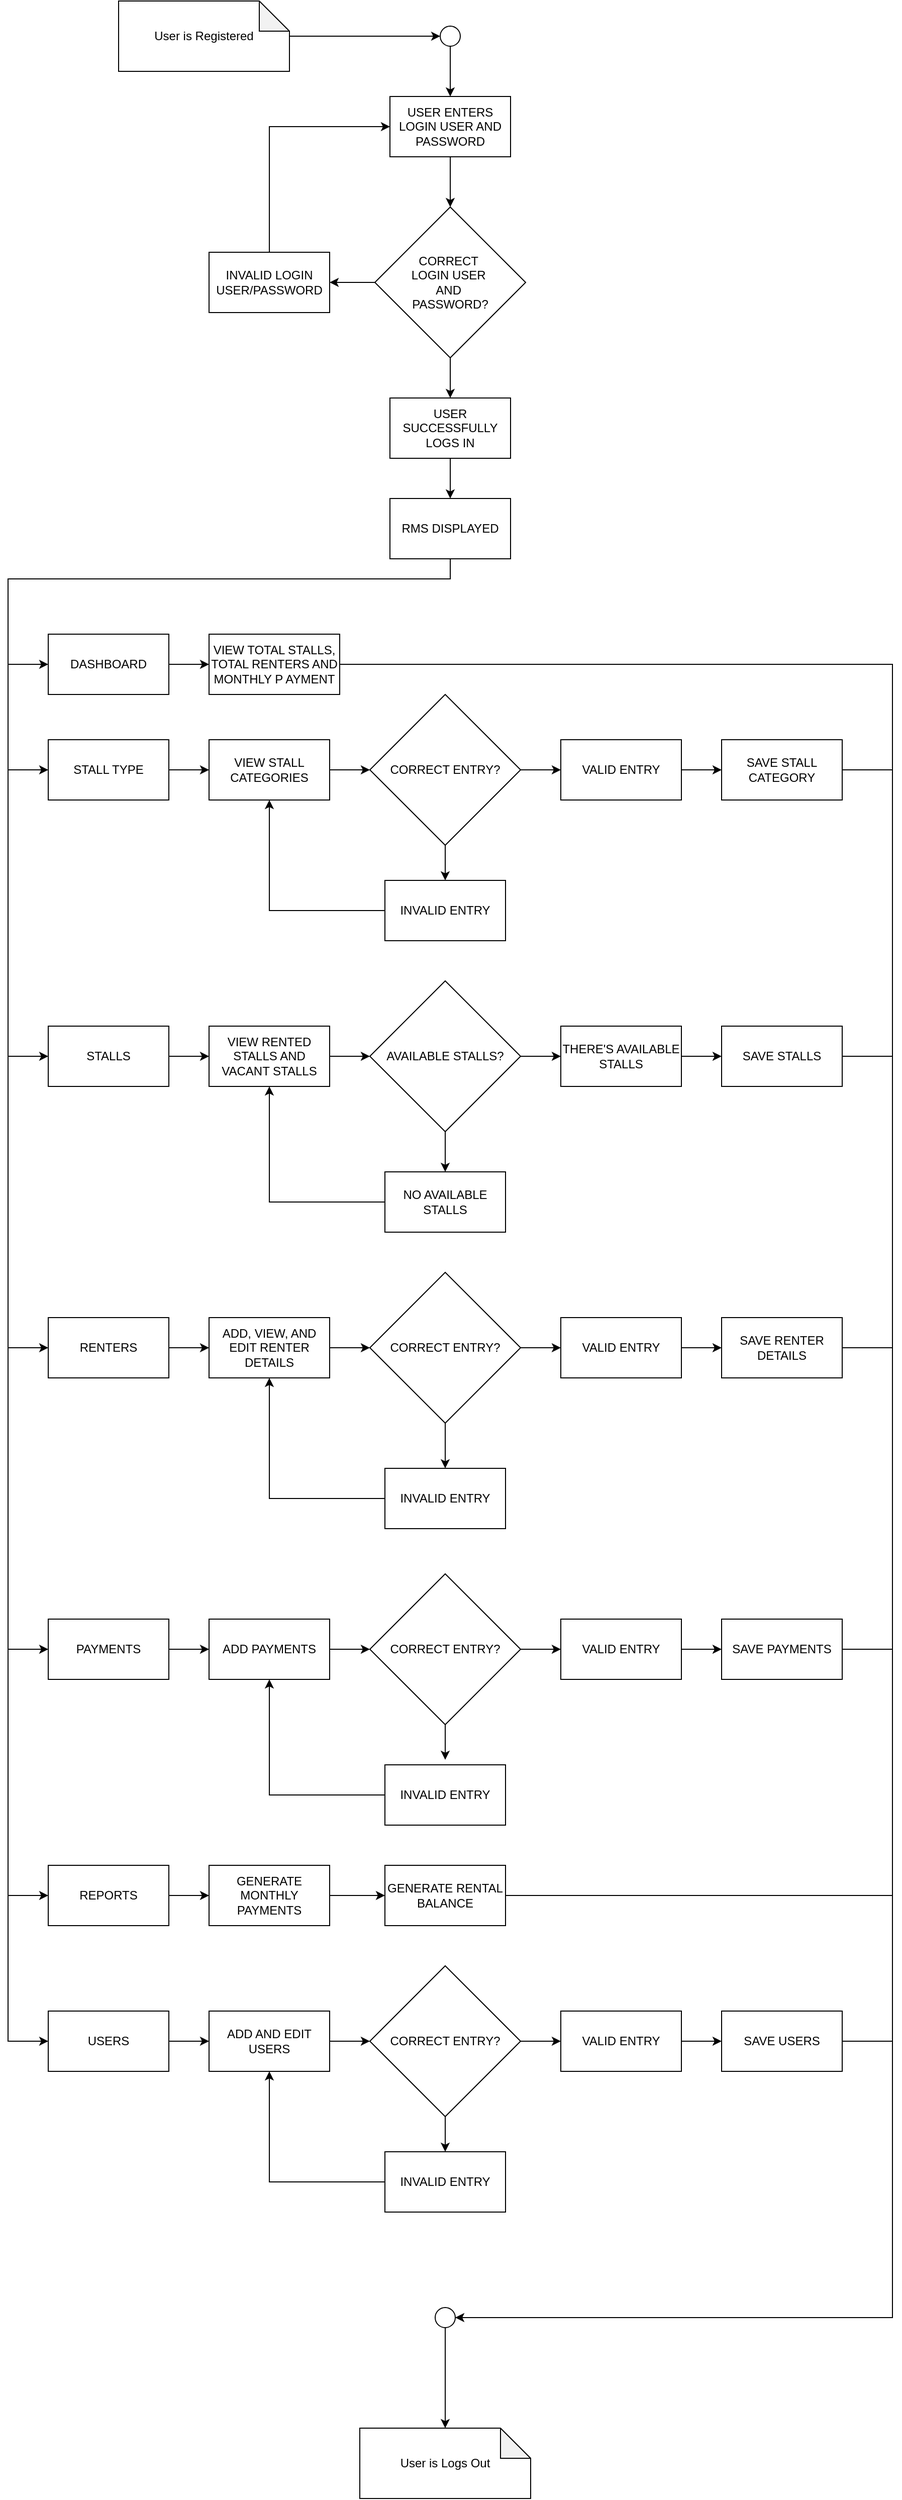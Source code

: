 <mxfile version="25.0.1">
  <diagram name="Page-1" id="4rm_w3GbS4QPZRmgDqCC">
    <mxGraphModel dx="2390" dy="1240" grid="1" gridSize="10" guides="1" tooltips="1" connect="1" arrows="1" fold="1" page="1" pageScale="1" pageWidth="827" pageHeight="1169" math="0" shadow="0">
      <root>
        <mxCell id="0" />
        <mxCell id="1" parent="0" />
        <mxCell id="zmhzkxxj4Uhy-0csrFuB-115" style="edgeStyle=orthogonalEdgeStyle;rounded=0;orthogonalLoop=1;jettySize=auto;html=1;entryX=0;entryY=0.5;entryDx=0;entryDy=0;" edge="1" parent="1" source="zmhzkxxj4Uhy-0csrFuB-3" target="zmhzkxxj4Uhy-0csrFuB-113">
          <mxGeometry relative="1" as="geometry" />
        </mxCell>
        <mxCell id="zmhzkxxj4Uhy-0csrFuB-3" value="User is Registered" style="shape=note;whiteSpace=wrap;html=1;backgroundOutline=1;darkOpacity=0.05;" vertex="1" parent="1">
          <mxGeometry x="590" y="65" width="170" height="70" as="geometry" />
        </mxCell>
        <mxCell id="zmhzkxxj4Uhy-0csrFuB-10" style="edgeStyle=orthogonalEdgeStyle;rounded=0;orthogonalLoop=1;jettySize=auto;html=1;entryX=0.5;entryY=0;entryDx=0;entryDy=0;" edge="1" parent="1" source="zmhzkxxj4Uhy-0csrFuB-4" target="zmhzkxxj4Uhy-0csrFuB-5">
          <mxGeometry relative="1" as="geometry" />
        </mxCell>
        <mxCell id="zmhzkxxj4Uhy-0csrFuB-4" value="USER ENTERS LOGIN USER AND PASSWORD" style="rounded=0;whiteSpace=wrap;html=1;" vertex="1" parent="1">
          <mxGeometry x="860" y="160" width="120" height="60" as="geometry" />
        </mxCell>
        <mxCell id="zmhzkxxj4Uhy-0csrFuB-116" style="edgeStyle=orthogonalEdgeStyle;rounded=0;orthogonalLoop=1;jettySize=auto;html=1;entryX=1;entryY=0.5;entryDx=0;entryDy=0;" edge="1" parent="1" source="zmhzkxxj4Uhy-0csrFuB-5" target="zmhzkxxj4Uhy-0csrFuB-7">
          <mxGeometry relative="1" as="geometry" />
        </mxCell>
        <mxCell id="zmhzkxxj4Uhy-0csrFuB-117" style="edgeStyle=orthogonalEdgeStyle;rounded=0;orthogonalLoop=1;jettySize=auto;html=1;entryX=0.5;entryY=0;entryDx=0;entryDy=0;" edge="1" parent="1" source="zmhzkxxj4Uhy-0csrFuB-5" target="zmhzkxxj4Uhy-0csrFuB-12">
          <mxGeometry relative="1" as="geometry" />
        </mxCell>
        <mxCell id="zmhzkxxj4Uhy-0csrFuB-5" value="CORRECT&amp;nbsp;&lt;div&gt;LOGIN USER&amp;nbsp;&lt;/div&gt;&lt;div&gt;AND&amp;nbsp;&lt;/div&gt;&lt;div&gt;PASSWORD?&lt;/div&gt;" style="rhombus;whiteSpace=wrap;html=1;" vertex="1" parent="1">
          <mxGeometry x="845" y="270" width="150" height="150" as="geometry" />
        </mxCell>
        <mxCell id="zmhzkxxj4Uhy-0csrFuB-118" style="edgeStyle=orthogonalEdgeStyle;rounded=0;orthogonalLoop=1;jettySize=auto;html=1;entryX=0;entryY=0.5;entryDx=0;entryDy=0;" edge="1" parent="1" source="zmhzkxxj4Uhy-0csrFuB-7" target="zmhzkxxj4Uhy-0csrFuB-4">
          <mxGeometry relative="1" as="geometry">
            <Array as="points">
              <mxPoint x="740" y="190" />
            </Array>
          </mxGeometry>
        </mxCell>
        <mxCell id="zmhzkxxj4Uhy-0csrFuB-7" value="INVALID LOGIN USER/PASSWORD" style="rounded=0;whiteSpace=wrap;html=1;" vertex="1" parent="1">
          <mxGeometry x="680" y="315" width="120" height="60" as="geometry" />
        </mxCell>
        <mxCell id="zmhzkxxj4Uhy-0csrFuB-14" style="edgeStyle=orthogonalEdgeStyle;rounded=0;orthogonalLoop=1;jettySize=auto;html=1;entryX=0.5;entryY=0;entryDx=0;entryDy=0;" edge="1" parent="1" source="zmhzkxxj4Uhy-0csrFuB-12" target="zmhzkxxj4Uhy-0csrFuB-13">
          <mxGeometry relative="1" as="geometry" />
        </mxCell>
        <mxCell id="zmhzkxxj4Uhy-0csrFuB-12" value="USER SUCCESSFULLY LOGS IN" style="rounded=0;whiteSpace=wrap;html=1;" vertex="1" parent="1">
          <mxGeometry x="860" y="460" width="120" height="60" as="geometry" />
        </mxCell>
        <mxCell id="zmhzkxxj4Uhy-0csrFuB-39" style="edgeStyle=orthogonalEdgeStyle;rounded=0;orthogonalLoop=1;jettySize=auto;html=1;entryX=0;entryY=0.5;entryDx=0;entryDy=0;" edge="1" parent="1" source="zmhzkxxj4Uhy-0csrFuB-13" target="zmhzkxxj4Uhy-0csrFuB-17">
          <mxGeometry relative="1" as="geometry">
            <Array as="points">
              <mxPoint x="920" y="640" />
              <mxPoint x="480" y="640" />
              <mxPoint x="480" y="725" />
            </Array>
          </mxGeometry>
        </mxCell>
        <mxCell id="zmhzkxxj4Uhy-0csrFuB-40" style="edgeStyle=orthogonalEdgeStyle;rounded=0;orthogonalLoop=1;jettySize=auto;html=1;entryX=0;entryY=0.5;entryDx=0;entryDy=0;" edge="1" parent="1" source="zmhzkxxj4Uhy-0csrFuB-13" target="zmhzkxxj4Uhy-0csrFuB-18">
          <mxGeometry relative="1" as="geometry">
            <Array as="points">
              <mxPoint x="920" y="640" />
              <mxPoint x="480" y="640" />
              <mxPoint x="480" y="830" />
            </Array>
          </mxGeometry>
        </mxCell>
        <mxCell id="zmhzkxxj4Uhy-0csrFuB-41" style="edgeStyle=orthogonalEdgeStyle;rounded=0;orthogonalLoop=1;jettySize=auto;html=1;entryX=0;entryY=0.5;entryDx=0;entryDy=0;" edge="1" parent="1" source="zmhzkxxj4Uhy-0csrFuB-13" target="zmhzkxxj4Uhy-0csrFuB-19">
          <mxGeometry relative="1" as="geometry">
            <Array as="points">
              <mxPoint x="920" y="640" />
              <mxPoint x="480" y="640" />
              <mxPoint x="480" y="1115" />
            </Array>
          </mxGeometry>
        </mxCell>
        <mxCell id="zmhzkxxj4Uhy-0csrFuB-42" style="edgeStyle=orthogonalEdgeStyle;rounded=0;orthogonalLoop=1;jettySize=auto;html=1;entryX=0;entryY=0.5;entryDx=0;entryDy=0;" edge="1" parent="1" source="zmhzkxxj4Uhy-0csrFuB-13" target="zmhzkxxj4Uhy-0csrFuB-20">
          <mxGeometry relative="1" as="geometry">
            <Array as="points">
              <mxPoint x="920" y="640" />
              <mxPoint x="480" y="640" />
              <mxPoint x="480" y="1405" />
            </Array>
          </mxGeometry>
        </mxCell>
        <mxCell id="zmhzkxxj4Uhy-0csrFuB-43" style="edgeStyle=orthogonalEdgeStyle;rounded=0;orthogonalLoop=1;jettySize=auto;html=1;entryX=0;entryY=0.5;entryDx=0;entryDy=0;" edge="1" parent="1" source="zmhzkxxj4Uhy-0csrFuB-13" target="zmhzkxxj4Uhy-0csrFuB-21">
          <mxGeometry relative="1" as="geometry">
            <Array as="points">
              <mxPoint x="920" y="640" />
              <mxPoint x="480" y="640" />
              <mxPoint x="480" y="1705" />
            </Array>
          </mxGeometry>
        </mxCell>
        <mxCell id="zmhzkxxj4Uhy-0csrFuB-44" style="edgeStyle=orthogonalEdgeStyle;rounded=0;orthogonalLoop=1;jettySize=auto;html=1;entryX=0;entryY=0.5;entryDx=0;entryDy=0;" edge="1" parent="1" source="zmhzkxxj4Uhy-0csrFuB-13" target="zmhzkxxj4Uhy-0csrFuB-22">
          <mxGeometry relative="1" as="geometry">
            <Array as="points">
              <mxPoint x="920" y="640" />
              <mxPoint x="480" y="640" />
              <mxPoint x="480" y="1950" />
            </Array>
          </mxGeometry>
        </mxCell>
        <mxCell id="zmhzkxxj4Uhy-0csrFuB-45" style="edgeStyle=orthogonalEdgeStyle;rounded=0;orthogonalLoop=1;jettySize=auto;html=1;entryX=0;entryY=0.5;entryDx=0;entryDy=0;" edge="1" parent="1" source="zmhzkxxj4Uhy-0csrFuB-13" target="zmhzkxxj4Uhy-0csrFuB-23">
          <mxGeometry relative="1" as="geometry">
            <Array as="points">
              <mxPoint x="920" y="640" />
              <mxPoint x="480" y="640" />
              <mxPoint x="480" y="2095" />
            </Array>
          </mxGeometry>
        </mxCell>
        <mxCell id="zmhzkxxj4Uhy-0csrFuB-13" value="RMS DISPLAYED" style="rounded=0;whiteSpace=wrap;html=1;" vertex="1" parent="1">
          <mxGeometry x="860" y="560" width="120" height="60" as="geometry" />
        </mxCell>
        <mxCell id="zmhzkxxj4Uhy-0csrFuB-26" style="edgeStyle=orthogonalEdgeStyle;rounded=0;orthogonalLoop=1;jettySize=auto;html=1;entryX=0;entryY=0.5;entryDx=0;entryDy=0;" edge="1" parent="1" source="zmhzkxxj4Uhy-0csrFuB-17" target="zmhzkxxj4Uhy-0csrFuB-25">
          <mxGeometry relative="1" as="geometry" />
        </mxCell>
        <mxCell id="zmhzkxxj4Uhy-0csrFuB-17" value="DASHBOARD" style="rounded=0;whiteSpace=wrap;html=1;" vertex="1" parent="1">
          <mxGeometry x="520" y="695" width="120" height="60" as="geometry" />
        </mxCell>
        <mxCell id="zmhzkxxj4Uhy-0csrFuB-29" style="edgeStyle=orthogonalEdgeStyle;rounded=0;orthogonalLoop=1;jettySize=auto;html=1;" edge="1" parent="1" source="zmhzkxxj4Uhy-0csrFuB-18" target="zmhzkxxj4Uhy-0csrFuB-28">
          <mxGeometry relative="1" as="geometry" />
        </mxCell>
        <mxCell id="zmhzkxxj4Uhy-0csrFuB-18" value="STALL TYPE" style="rounded=0;whiteSpace=wrap;html=1;" vertex="1" parent="1">
          <mxGeometry x="520" y="800" width="120" height="60" as="geometry" />
        </mxCell>
        <mxCell id="zmhzkxxj4Uhy-0csrFuB-96" style="edgeStyle=orthogonalEdgeStyle;rounded=0;orthogonalLoop=1;jettySize=auto;html=1;entryX=0;entryY=0.5;entryDx=0;entryDy=0;" edge="1" parent="1" source="zmhzkxxj4Uhy-0csrFuB-19" target="zmhzkxxj4Uhy-0csrFuB-32">
          <mxGeometry relative="1" as="geometry" />
        </mxCell>
        <mxCell id="zmhzkxxj4Uhy-0csrFuB-19" value="STALLS" style="rounded=0;whiteSpace=wrap;html=1;" vertex="1" parent="1">
          <mxGeometry x="520" y="1085" width="120" height="60" as="geometry" />
        </mxCell>
        <mxCell id="zmhzkxxj4Uhy-0csrFuB-47" style="edgeStyle=orthogonalEdgeStyle;rounded=0;orthogonalLoop=1;jettySize=auto;html=1;entryX=0;entryY=0.5;entryDx=0;entryDy=0;" edge="1" parent="1" source="zmhzkxxj4Uhy-0csrFuB-20" target="zmhzkxxj4Uhy-0csrFuB-34">
          <mxGeometry relative="1" as="geometry" />
        </mxCell>
        <mxCell id="zmhzkxxj4Uhy-0csrFuB-20" value="RENTERS" style="rounded=0;whiteSpace=wrap;html=1;" vertex="1" parent="1">
          <mxGeometry x="520" y="1375" width="120" height="60" as="geometry" />
        </mxCell>
        <mxCell id="zmhzkxxj4Uhy-0csrFuB-48" style="edgeStyle=orthogonalEdgeStyle;rounded=0;orthogonalLoop=1;jettySize=auto;html=1;entryX=0;entryY=0.5;entryDx=0;entryDy=0;" edge="1" parent="1" source="zmhzkxxj4Uhy-0csrFuB-21" target="zmhzkxxj4Uhy-0csrFuB-33">
          <mxGeometry relative="1" as="geometry" />
        </mxCell>
        <mxCell id="zmhzkxxj4Uhy-0csrFuB-21" value="PAYMENTS" style="rounded=0;whiteSpace=wrap;html=1;" vertex="1" parent="1">
          <mxGeometry x="520" y="1675" width="120" height="60" as="geometry" />
        </mxCell>
        <mxCell id="zmhzkxxj4Uhy-0csrFuB-49" style="edgeStyle=orthogonalEdgeStyle;rounded=0;orthogonalLoop=1;jettySize=auto;html=1;entryX=0;entryY=0.5;entryDx=0;entryDy=0;" edge="1" parent="1" source="zmhzkxxj4Uhy-0csrFuB-22" target="zmhzkxxj4Uhy-0csrFuB-35">
          <mxGeometry relative="1" as="geometry" />
        </mxCell>
        <mxCell id="zmhzkxxj4Uhy-0csrFuB-22" value="REPORTS" style="rounded=0;whiteSpace=wrap;html=1;" vertex="1" parent="1">
          <mxGeometry x="520" y="1920" width="120" height="60" as="geometry" />
        </mxCell>
        <mxCell id="zmhzkxxj4Uhy-0csrFuB-50" style="edgeStyle=orthogonalEdgeStyle;rounded=0;orthogonalLoop=1;jettySize=auto;html=1;entryX=0;entryY=0.5;entryDx=0;entryDy=0;" edge="1" parent="1" source="zmhzkxxj4Uhy-0csrFuB-23" target="zmhzkxxj4Uhy-0csrFuB-37">
          <mxGeometry relative="1" as="geometry" />
        </mxCell>
        <mxCell id="zmhzkxxj4Uhy-0csrFuB-23" value="USERS" style="rounded=0;whiteSpace=wrap;html=1;" vertex="1" parent="1">
          <mxGeometry x="520" y="2065" width="120" height="60" as="geometry" />
        </mxCell>
        <mxCell id="zmhzkxxj4Uhy-0csrFuB-126" style="edgeStyle=orthogonalEdgeStyle;rounded=0;orthogonalLoop=1;jettySize=auto;html=1;entryX=0;entryY=0.5;entryDx=0;entryDy=0;" edge="1" parent="1" source="zmhzkxxj4Uhy-0csrFuB-25" target="zmhzkxxj4Uhy-0csrFuB-119">
          <mxGeometry relative="1" as="geometry">
            <Array as="points">
              <mxPoint x="1360" y="725" />
              <mxPoint x="1360" y="2370" />
            </Array>
          </mxGeometry>
        </mxCell>
        <mxCell id="zmhzkxxj4Uhy-0csrFuB-25" value="VIEW TOTAL STALLS, TOTAL RENTERS AND MONTHLY P AYMENT" style="rounded=0;whiteSpace=wrap;html=1;" vertex="1" parent="1">
          <mxGeometry x="680" y="695" width="130" height="60" as="geometry" />
        </mxCell>
        <mxCell id="zmhzkxxj4Uhy-0csrFuB-66" style="edgeStyle=orthogonalEdgeStyle;rounded=0;orthogonalLoop=1;jettySize=auto;html=1;entryX=0;entryY=0.5;entryDx=0;entryDy=0;" edge="1" parent="1" source="zmhzkxxj4Uhy-0csrFuB-28" target="zmhzkxxj4Uhy-0csrFuB-65">
          <mxGeometry relative="1" as="geometry" />
        </mxCell>
        <mxCell id="zmhzkxxj4Uhy-0csrFuB-28" value="VIEW STALL CATEGORIES" style="rounded=0;whiteSpace=wrap;html=1;" vertex="1" parent="1">
          <mxGeometry x="680" y="800" width="120" height="60" as="geometry" />
        </mxCell>
        <mxCell id="zmhzkxxj4Uhy-0csrFuB-63" style="edgeStyle=orthogonalEdgeStyle;rounded=0;orthogonalLoop=1;jettySize=auto;html=1;entryX=0;entryY=0.5;entryDx=0;entryDy=0;" edge="1" parent="1" source="zmhzkxxj4Uhy-0csrFuB-31" target="zmhzkxxj4Uhy-0csrFuB-62">
          <mxGeometry relative="1" as="geometry" />
        </mxCell>
        <mxCell id="zmhzkxxj4Uhy-0csrFuB-31" value="THERE&#39;S AVAILABLE STALLS" style="rounded=0;whiteSpace=wrap;html=1;" vertex="1" parent="1">
          <mxGeometry x="1030" y="1085" width="120" height="60" as="geometry" />
        </mxCell>
        <mxCell id="zmhzkxxj4Uhy-0csrFuB-56" style="edgeStyle=orthogonalEdgeStyle;rounded=0;orthogonalLoop=1;jettySize=auto;html=1;entryX=0;entryY=0.5;entryDx=0;entryDy=0;" edge="1" parent="1" source="zmhzkxxj4Uhy-0csrFuB-32" target="zmhzkxxj4Uhy-0csrFuB-54">
          <mxGeometry relative="1" as="geometry" />
        </mxCell>
        <mxCell id="zmhzkxxj4Uhy-0csrFuB-32" value="VIEW RENTED STALLS AND VACANT STALLS" style="rounded=0;whiteSpace=wrap;html=1;" vertex="1" parent="1">
          <mxGeometry x="680" y="1085" width="120" height="60" as="geometry" />
        </mxCell>
        <mxCell id="zmhzkxxj4Uhy-0csrFuB-104" style="edgeStyle=orthogonalEdgeStyle;rounded=0;orthogonalLoop=1;jettySize=auto;html=1;entryX=0;entryY=0.5;entryDx=0;entryDy=0;" edge="1" parent="1" source="zmhzkxxj4Uhy-0csrFuB-33" target="zmhzkxxj4Uhy-0csrFuB-86">
          <mxGeometry relative="1" as="geometry" />
        </mxCell>
        <mxCell id="zmhzkxxj4Uhy-0csrFuB-33" value="ADD PAYMENTS" style="rounded=0;whiteSpace=wrap;html=1;" vertex="1" parent="1">
          <mxGeometry x="680" y="1675" width="120" height="60" as="geometry" />
        </mxCell>
        <mxCell id="zmhzkxxj4Uhy-0csrFuB-107" style="edgeStyle=orthogonalEdgeStyle;rounded=0;orthogonalLoop=1;jettySize=auto;html=1;entryX=0;entryY=0.5;entryDx=0;entryDy=0;" edge="1" parent="1" source="zmhzkxxj4Uhy-0csrFuB-34" target="zmhzkxxj4Uhy-0csrFuB-82">
          <mxGeometry relative="1" as="geometry" />
        </mxCell>
        <mxCell id="zmhzkxxj4Uhy-0csrFuB-34" value="ADD, VIEW, AND EDIT RENTER DETAILS" style="rounded=0;whiteSpace=wrap;html=1;" vertex="1" parent="1">
          <mxGeometry x="680" y="1375" width="120" height="60" as="geometry" />
        </mxCell>
        <mxCell id="zmhzkxxj4Uhy-0csrFuB-52" style="edgeStyle=orthogonalEdgeStyle;rounded=0;orthogonalLoop=1;jettySize=auto;html=1;" edge="1" parent="1" source="zmhzkxxj4Uhy-0csrFuB-35" target="zmhzkxxj4Uhy-0csrFuB-36">
          <mxGeometry relative="1" as="geometry" />
        </mxCell>
        <mxCell id="zmhzkxxj4Uhy-0csrFuB-35" value="GENERATE MONTHLY PAYMENTS" style="rounded=0;whiteSpace=wrap;html=1;" vertex="1" parent="1">
          <mxGeometry x="680" y="1920" width="120" height="60" as="geometry" />
        </mxCell>
        <mxCell id="zmhzkxxj4Uhy-0csrFuB-125" style="edgeStyle=orthogonalEdgeStyle;rounded=0;orthogonalLoop=1;jettySize=auto;html=1;entryX=0;entryY=0.5;entryDx=0;entryDy=0;" edge="1" parent="1" source="zmhzkxxj4Uhy-0csrFuB-36" target="zmhzkxxj4Uhy-0csrFuB-119">
          <mxGeometry relative="1" as="geometry">
            <Array as="points">
              <mxPoint x="1360" y="1950" />
              <mxPoint x="1360" y="2370" />
            </Array>
          </mxGeometry>
        </mxCell>
        <mxCell id="zmhzkxxj4Uhy-0csrFuB-36" value="GENERATE RENTAL BALANCE" style="rounded=0;whiteSpace=wrap;html=1;" vertex="1" parent="1">
          <mxGeometry x="855" y="1920" width="120" height="60" as="geometry" />
        </mxCell>
        <mxCell id="zmhzkxxj4Uhy-0csrFuB-97" style="edgeStyle=orthogonalEdgeStyle;rounded=0;orthogonalLoop=1;jettySize=auto;html=1;entryX=0;entryY=0.5;entryDx=0;entryDy=0;" edge="1" parent="1" source="zmhzkxxj4Uhy-0csrFuB-37" target="zmhzkxxj4Uhy-0csrFuB-90">
          <mxGeometry relative="1" as="geometry" />
        </mxCell>
        <mxCell id="zmhzkxxj4Uhy-0csrFuB-37" value="ADD AND EDIT USERS" style="rounded=0;whiteSpace=wrap;html=1;" vertex="1" parent="1">
          <mxGeometry x="680" y="2065" width="120" height="60" as="geometry" />
        </mxCell>
        <mxCell id="zmhzkxxj4Uhy-0csrFuB-57" style="edgeStyle=orthogonalEdgeStyle;rounded=0;orthogonalLoop=1;jettySize=auto;html=1;entryX=0;entryY=0.5;entryDx=0;entryDy=0;" edge="1" parent="1" source="zmhzkxxj4Uhy-0csrFuB-54" target="zmhzkxxj4Uhy-0csrFuB-31">
          <mxGeometry relative="1" as="geometry" />
        </mxCell>
        <mxCell id="zmhzkxxj4Uhy-0csrFuB-54" value="AVAILABLE STALLS?" style="rhombus;whiteSpace=wrap;html=1;" vertex="1" parent="1">
          <mxGeometry x="840" y="1040" width="150" height="150" as="geometry" />
        </mxCell>
        <mxCell id="zmhzkxxj4Uhy-0csrFuB-61" style="edgeStyle=orthogonalEdgeStyle;rounded=0;orthogonalLoop=1;jettySize=auto;html=1;entryX=0.5;entryY=1;entryDx=0;entryDy=0;" edge="1" parent="1" source="zmhzkxxj4Uhy-0csrFuB-59" target="zmhzkxxj4Uhy-0csrFuB-32">
          <mxGeometry relative="1" as="geometry" />
        </mxCell>
        <mxCell id="zmhzkxxj4Uhy-0csrFuB-59" value="NO AVAILABLE STALLS" style="rounded=0;whiteSpace=wrap;html=1;" vertex="1" parent="1">
          <mxGeometry x="855" y="1230" width="120" height="60" as="geometry" />
        </mxCell>
        <mxCell id="zmhzkxxj4Uhy-0csrFuB-60" style="edgeStyle=orthogonalEdgeStyle;rounded=0;orthogonalLoop=1;jettySize=auto;html=1;entryX=0.5;entryY=0;entryDx=0;entryDy=0;" edge="1" parent="1" source="zmhzkxxj4Uhy-0csrFuB-54" target="zmhzkxxj4Uhy-0csrFuB-59">
          <mxGeometry relative="1" as="geometry" />
        </mxCell>
        <mxCell id="zmhzkxxj4Uhy-0csrFuB-120" style="edgeStyle=orthogonalEdgeStyle;rounded=0;orthogonalLoop=1;jettySize=auto;html=1;entryX=0;entryY=0.5;entryDx=0;entryDy=0;" edge="1" parent="1" source="zmhzkxxj4Uhy-0csrFuB-62" target="zmhzkxxj4Uhy-0csrFuB-119">
          <mxGeometry relative="1" as="geometry">
            <Array as="points">
              <mxPoint x="1360" y="1115" />
              <mxPoint x="1360" y="2370" />
            </Array>
          </mxGeometry>
        </mxCell>
        <mxCell id="zmhzkxxj4Uhy-0csrFuB-62" value="SAVE STALLS" style="rounded=0;whiteSpace=wrap;html=1;" vertex="1" parent="1">
          <mxGeometry x="1190" y="1085" width="120" height="60" as="geometry" />
        </mxCell>
        <mxCell id="zmhzkxxj4Uhy-0csrFuB-70" style="edgeStyle=orthogonalEdgeStyle;rounded=0;orthogonalLoop=1;jettySize=auto;html=1;entryX=0.5;entryY=0;entryDx=0;entryDy=0;" edge="1" parent="1" source="zmhzkxxj4Uhy-0csrFuB-65" target="zmhzkxxj4Uhy-0csrFuB-69">
          <mxGeometry relative="1" as="geometry" />
        </mxCell>
        <mxCell id="zmhzkxxj4Uhy-0csrFuB-95" style="edgeStyle=orthogonalEdgeStyle;rounded=0;orthogonalLoop=1;jettySize=auto;html=1;entryX=0;entryY=0.5;entryDx=0;entryDy=0;" edge="1" parent="1" source="zmhzkxxj4Uhy-0csrFuB-65" target="zmhzkxxj4Uhy-0csrFuB-71">
          <mxGeometry relative="1" as="geometry" />
        </mxCell>
        <mxCell id="zmhzkxxj4Uhy-0csrFuB-65" value="CORRECT ENTRY?" style="rhombus;whiteSpace=wrap;html=1;" vertex="1" parent="1">
          <mxGeometry x="840" y="755" width="150" height="150" as="geometry" />
        </mxCell>
        <mxCell id="zmhzkxxj4Uhy-0csrFuB-72" style="edgeStyle=orthogonalEdgeStyle;rounded=0;orthogonalLoop=1;jettySize=auto;html=1;entryX=0.5;entryY=1;entryDx=0;entryDy=0;" edge="1" parent="1" source="zmhzkxxj4Uhy-0csrFuB-69" target="zmhzkxxj4Uhy-0csrFuB-28">
          <mxGeometry relative="1" as="geometry" />
        </mxCell>
        <mxCell id="zmhzkxxj4Uhy-0csrFuB-69" value="INVALID ENTRY" style="rounded=0;whiteSpace=wrap;html=1;" vertex="1" parent="1">
          <mxGeometry x="855" y="940" width="120" height="60" as="geometry" />
        </mxCell>
        <mxCell id="zmhzkxxj4Uhy-0csrFuB-74" style="edgeStyle=orthogonalEdgeStyle;rounded=0;orthogonalLoop=1;jettySize=auto;html=1;entryX=0;entryY=0.5;entryDx=0;entryDy=0;" edge="1" parent="1" source="zmhzkxxj4Uhy-0csrFuB-71" target="zmhzkxxj4Uhy-0csrFuB-73">
          <mxGeometry relative="1" as="geometry" />
        </mxCell>
        <mxCell id="zmhzkxxj4Uhy-0csrFuB-71" value="VALID ENTRY" style="rounded=0;whiteSpace=wrap;html=1;" vertex="1" parent="1">
          <mxGeometry x="1030" y="800" width="120" height="60" as="geometry" />
        </mxCell>
        <mxCell id="zmhzkxxj4Uhy-0csrFuB-127" style="edgeStyle=orthogonalEdgeStyle;rounded=0;orthogonalLoop=1;jettySize=auto;html=1;entryX=1;entryY=0.5;entryDx=0;entryDy=0;" edge="1" parent="1" source="zmhzkxxj4Uhy-0csrFuB-73" target="zmhzkxxj4Uhy-0csrFuB-119">
          <mxGeometry relative="1" as="geometry">
            <Array as="points">
              <mxPoint x="1360" y="830" />
              <mxPoint x="1360" y="2370" />
            </Array>
          </mxGeometry>
        </mxCell>
        <mxCell id="zmhzkxxj4Uhy-0csrFuB-73" value="SAVE STALL CATEGORY" style="rounded=0;whiteSpace=wrap;html=1;" vertex="1" parent="1">
          <mxGeometry x="1190" y="800" width="120" height="60" as="geometry" />
        </mxCell>
        <mxCell id="zmhzkxxj4Uhy-0csrFuB-108" style="edgeStyle=orthogonalEdgeStyle;rounded=0;orthogonalLoop=1;jettySize=auto;html=1;entryX=0;entryY=0.5;entryDx=0;entryDy=0;" edge="1" parent="1" source="zmhzkxxj4Uhy-0csrFuB-82" target="zmhzkxxj4Uhy-0csrFuB-84">
          <mxGeometry relative="1" as="geometry" />
        </mxCell>
        <mxCell id="zmhzkxxj4Uhy-0csrFuB-110" style="edgeStyle=orthogonalEdgeStyle;rounded=0;orthogonalLoop=1;jettySize=auto;html=1;entryX=0.5;entryY=0;entryDx=0;entryDy=0;" edge="1" parent="1" source="zmhzkxxj4Uhy-0csrFuB-82" target="zmhzkxxj4Uhy-0csrFuB-83">
          <mxGeometry relative="1" as="geometry" />
        </mxCell>
        <mxCell id="zmhzkxxj4Uhy-0csrFuB-82" value="CORRECT ENTRY?" style="rhombus;whiteSpace=wrap;html=1;" vertex="1" parent="1">
          <mxGeometry x="840" y="1330" width="150" height="150" as="geometry" />
        </mxCell>
        <mxCell id="zmhzkxxj4Uhy-0csrFuB-111" style="edgeStyle=orthogonalEdgeStyle;rounded=0;orthogonalLoop=1;jettySize=auto;html=1;" edge="1" parent="1" source="zmhzkxxj4Uhy-0csrFuB-83" target="zmhzkxxj4Uhy-0csrFuB-34">
          <mxGeometry relative="1" as="geometry" />
        </mxCell>
        <mxCell id="zmhzkxxj4Uhy-0csrFuB-83" value="INVALID ENTRY" style="rounded=0;whiteSpace=wrap;html=1;" vertex="1" parent="1">
          <mxGeometry x="855" y="1525" width="120" height="60" as="geometry" />
        </mxCell>
        <mxCell id="zmhzkxxj4Uhy-0csrFuB-109" style="edgeStyle=orthogonalEdgeStyle;rounded=0;orthogonalLoop=1;jettySize=auto;html=1;entryX=0;entryY=0.5;entryDx=0;entryDy=0;" edge="1" parent="1" source="zmhzkxxj4Uhy-0csrFuB-84" target="zmhzkxxj4Uhy-0csrFuB-85">
          <mxGeometry relative="1" as="geometry" />
        </mxCell>
        <mxCell id="zmhzkxxj4Uhy-0csrFuB-84" value="VALID ENTRY" style="rounded=0;whiteSpace=wrap;html=1;" vertex="1" parent="1">
          <mxGeometry x="1030" y="1375" width="120" height="60" as="geometry" />
        </mxCell>
        <mxCell id="zmhzkxxj4Uhy-0csrFuB-122" style="edgeStyle=orthogonalEdgeStyle;rounded=0;orthogonalLoop=1;jettySize=auto;html=1;entryX=0;entryY=0.5;entryDx=0;entryDy=0;" edge="1" parent="1" source="zmhzkxxj4Uhy-0csrFuB-85" target="zmhzkxxj4Uhy-0csrFuB-119">
          <mxGeometry relative="1" as="geometry">
            <Array as="points">
              <mxPoint x="1360" y="1405" />
              <mxPoint x="1360" y="2370" />
            </Array>
          </mxGeometry>
        </mxCell>
        <mxCell id="zmhzkxxj4Uhy-0csrFuB-85" value="SAVE RENTER DETAILS" style="rounded=0;whiteSpace=wrap;html=1;" vertex="1" parent="1">
          <mxGeometry x="1190" y="1375" width="120" height="60" as="geometry" />
        </mxCell>
        <mxCell id="zmhzkxxj4Uhy-0csrFuB-102" style="edgeStyle=orthogonalEdgeStyle;rounded=0;orthogonalLoop=1;jettySize=auto;html=1;" edge="1" parent="1" source="zmhzkxxj4Uhy-0csrFuB-86">
          <mxGeometry relative="1" as="geometry">
            <mxPoint x="915" y="1815" as="targetPoint" />
          </mxGeometry>
        </mxCell>
        <mxCell id="zmhzkxxj4Uhy-0csrFuB-105" style="edgeStyle=orthogonalEdgeStyle;rounded=0;orthogonalLoop=1;jettySize=auto;html=1;entryX=0;entryY=0.5;entryDx=0;entryDy=0;" edge="1" parent="1" source="zmhzkxxj4Uhy-0csrFuB-86" target="zmhzkxxj4Uhy-0csrFuB-88">
          <mxGeometry relative="1" as="geometry" />
        </mxCell>
        <mxCell id="zmhzkxxj4Uhy-0csrFuB-86" value="CORRECT ENTRY?" style="rhombus;whiteSpace=wrap;html=1;" vertex="1" parent="1">
          <mxGeometry x="840" y="1630" width="150" height="150" as="geometry" />
        </mxCell>
        <mxCell id="zmhzkxxj4Uhy-0csrFuB-103" style="edgeStyle=orthogonalEdgeStyle;rounded=0;orthogonalLoop=1;jettySize=auto;html=1;entryX=0.5;entryY=1;entryDx=0;entryDy=0;" edge="1" parent="1" source="zmhzkxxj4Uhy-0csrFuB-87" target="zmhzkxxj4Uhy-0csrFuB-33">
          <mxGeometry relative="1" as="geometry" />
        </mxCell>
        <mxCell id="zmhzkxxj4Uhy-0csrFuB-87" value="INVALID ENTRY" style="rounded=0;whiteSpace=wrap;html=1;" vertex="1" parent="1">
          <mxGeometry x="855" y="1820" width="120" height="60" as="geometry" />
        </mxCell>
        <mxCell id="zmhzkxxj4Uhy-0csrFuB-106" style="edgeStyle=orthogonalEdgeStyle;rounded=0;orthogonalLoop=1;jettySize=auto;html=1;entryX=0;entryY=0.5;entryDx=0;entryDy=0;" edge="1" parent="1" source="zmhzkxxj4Uhy-0csrFuB-88" target="zmhzkxxj4Uhy-0csrFuB-89">
          <mxGeometry relative="1" as="geometry" />
        </mxCell>
        <mxCell id="zmhzkxxj4Uhy-0csrFuB-88" value="VALID ENTRY" style="rounded=0;whiteSpace=wrap;html=1;" vertex="1" parent="1">
          <mxGeometry x="1030" y="1675" width="120" height="60" as="geometry" />
        </mxCell>
        <mxCell id="zmhzkxxj4Uhy-0csrFuB-123" style="edgeStyle=orthogonalEdgeStyle;rounded=0;orthogonalLoop=1;jettySize=auto;html=1;entryX=0;entryY=0.5;entryDx=0;entryDy=0;" edge="1" parent="1" source="zmhzkxxj4Uhy-0csrFuB-89" target="zmhzkxxj4Uhy-0csrFuB-119">
          <mxGeometry relative="1" as="geometry">
            <Array as="points">
              <mxPoint x="1360" y="1705" />
              <mxPoint x="1360" y="2370" />
            </Array>
          </mxGeometry>
        </mxCell>
        <mxCell id="zmhzkxxj4Uhy-0csrFuB-89" value="SAVE PAYMENTS" style="rounded=0;whiteSpace=wrap;html=1;" vertex="1" parent="1">
          <mxGeometry x="1190" y="1675" width="120" height="60" as="geometry" />
        </mxCell>
        <mxCell id="zmhzkxxj4Uhy-0csrFuB-98" style="edgeStyle=orthogonalEdgeStyle;rounded=0;orthogonalLoop=1;jettySize=auto;html=1;entryX=0;entryY=0.5;entryDx=0;entryDy=0;" edge="1" parent="1" source="zmhzkxxj4Uhy-0csrFuB-90" target="zmhzkxxj4Uhy-0csrFuB-92">
          <mxGeometry relative="1" as="geometry" />
        </mxCell>
        <mxCell id="zmhzkxxj4Uhy-0csrFuB-100" style="edgeStyle=orthogonalEdgeStyle;rounded=0;orthogonalLoop=1;jettySize=auto;html=1;entryX=0.5;entryY=0;entryDx=0;entryDy=0;" edge="1" parent="1" source="zmhzkxxj4Uhy-0csrFuB-90" target="zmhzkxxj4Uhy-0csrFuB-91">
          <mxGeometry relative="1" as="geometry" />
        </mxCell>
        <mxCell id="zmhzkxxj4Uhy-0csrFuB-90" value="CORRECT ENTRY?" style="rhombus;whiteSpace=wrap;html=1;" vertex="1" parent="1">
          <mxGeometry x="840" y="2020" width="150" height="150" as="geometry" />
        </mxCell>
        <mxCell id="zmhzkxxj4Uhy-0csrFuB-101" style="edgeStyle=orthogonalEdgeStyle;rounded=0;orthogonalLoop=1;jettySize=auto;html=1;entryX=0.5;entryY=1;entryDx=0;entryDy=0;" edge="1" parent="1" source="zmhzkxxj4Uhy-0csrFuB-91" target="zmhzkxxj4Uhy-0csrFuB-37">
          <mxGeometry relative="1" as="geometry" />
        </mxCell>
        <mxCell id="zmhzkxxj4Uhy-0csrFuB-91" value="INVALID ENTRY" style="rounded=0;whiteSpace=wrap;html=1;" vertex="1" parent="1">
          <mxGeometry x="855" y="2205" width="120" height="60" as="geometry" />
        </mxCell>
        <mxCell id="zmhzkxxj4Uhy-0csrFuB-99" style="edgeStyle=orthogonalEdgeStyle;rounded=0;orthogonalLoop=1;jettySize=auto;html=1;entryX=0;entryY=0.5;entryDx=0;entryDy=0;" edge="1" parent="1" source="zmhzkxxj4Uhy-0csrFuB-92" target="zmhzkxxj4Uhy-0csrFuB-93">
          <mxGeometry relative="1" as="geometry" />
        </mxCell>
        <mxCell id="zmhzkxxj4Uhy-0csrFuB-92" value="VALID ENTRY" style="rounded=0;whiteSpace=wrap;html=1;" vertex="1" parent="1">
          <mxGeometry x="1030" y="2065" width="120" height="60" as="geometry" />
        </mxCell>
        <mxCell id="zmhzkxxj4Uhy-0csrFuB-124" style="edgeStyle=orthogonalEdgeStyle;rounded=0;orthogonalLoop=1;jettySize=auto;html=1;entryX=0;entryY=0.5;entryDx=0;entryDy=0;" edge="1" parent="1" source="zmhzkxxj4Uhy-0csrFuB-93" target="zmhzkxxj4Uhy-0csrFuB-119">
          <mxGeometry relative="1" as="geometry">
            <mxPoint x="1480" y="1680" as="targetPoint" />
            <Array as="points">
              <mxPoint x="1360" y="2095" />
              <mxPoint x="1360" y="2370" />
            </Array>
          </mxGeometry>
        </mxCell>
        <mxCell id="zmhzkxxj4Uhy-0csrFuB-93" value="SAVE USERS" style="rounded=0;whiteSpace=wrap;html=1;" vertex="1" parent="1">
          <mxGeometry x="1190" y="2065" width="120" height="60" as="geometry" />
        </mxCell>
        <mxCell id="zmhzkxxj4Uhy-0csrFuB-114" style="edgeStyle=orthogonalEdgeStyle;rounded=0;orthogonalLoop=1;jettySize=auto;html=1;entryX=0.5;entryY=0;entryDx=0;entryDy=0;" edge="1" parent="1" source="zmhzkxxj4Uhy-0csrFuB-113" target="zmhzkxxj4Uhy-0csrFuB-4">
          <mxGeometry relative="1" as="geometry" />
        </mxCell>
        <mxCell id="zmhzkxxj4Uhy-0csrFuB-113" value="" style="ellipse;whiteSpace=wrap;html=1;aspect=fixed;" vertex="1" parent="1">
          <mxGeometry x="910" y="90" width="20" height="20" as="geometry" />
        </mxCell>
        <mxCell id="zmhzkxxj4Uhy-0csrFuB-119" value="" style="ellipse;whiteSpace=wrap;html=1;aspect=fixed;" vertex="1" parent="1">
          <mxGeometry x="905" y="2360" width="20" height="20" as="geometry" />
        </mxCell>
        <mxCell id="zmhzkxxj4Uhy-0csrFuB-128" value="User is Logs Out" style="shape=note;whiteSpace=wrap;html=1;backgroundOutline=1;darkOpacity=0.05;" vertex="1" parent="1">
          <mxGeometry x="830" y="2480" width="170" height="70" as="geometry" />
        </mxCell>
        <mxCell id="zmhzkxxj4Uhy-0csrFuB-129" style="edgeStyle=orthogonalEdgeStyle;rounded=0;orthogonalLoop=1;jettySize=auto;html=1;entryX=0.5;entryY=0;entryDx=0;entryDy=0;entryPerimeter=0;" edge="1" parent="1" source="zmhzkxxj4Uhy-0csrFuB-119" target="zmhzkxxj4Uhy-0csrFuB-128">
          <mxGeometry relative="1" as="geometry" />
        </mxCell>
      </root>
    </mxGraphModel>
  </diagram>
</mxfile>

